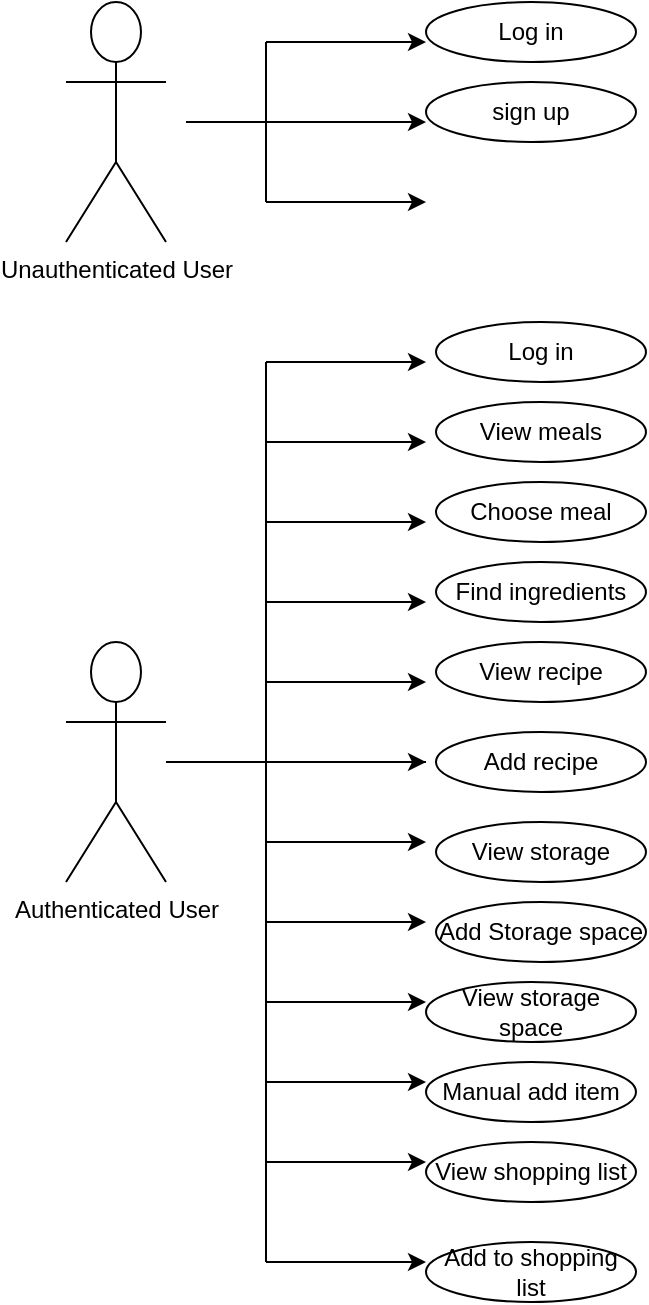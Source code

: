 <mxfile version="13.10.3" type="device"><diagram id="aookuuEoQpKp6BJPzJJ3" name="Page-1"><mxGraphModel dx="1422" dy="1894" grid="1" gridSize="10" guides="1" tooltips="1" connect="1" arrows="1" fold="1" page="1" pageScale="1" pageWidth="850" pageHeight="1100" math="0" shadow="0"><root><mxCell id="0"/><mxCell id="1" parent="0"/><mxCell id="_sZS7S9xVrs9elhhhIvY-1" value="Authenticated User" style="shape=umlActor;verticalLabelPosition=bottom;verticalAlign=top;html=1;outlineConnect=0;" vertex="1" parent="1"><mxGeometry x="180" y="260" width="50" height="120" as="geometry"/></mxCell><mxCell id="_sZS7S9xVrs9elhhhIvY-4" value="" style="endArrow=none;html=1;" edge="1" parent="1" source="_sZS7S9xVrs9elhhhIvY-1"><mxGeometry width="50" height="50" relative="1" as="geometry"><mxPoint x="400" y="430" as="sourcePoint"/><mxPoint x="360" y="320" as="targetPoint"/></mxGeometry></mxCell><mxCell id="_sZS7S9xVrs9elhhhIvY-5" value="" style="endArrow=none;html=1;" edge="1" parent="1"><mxGeometry width="50" height="50" relative="1" as="geometry"><mxPoint x="280" y="570" as="sourcePoint"/><mxPoint x="280" y="120" as="targetPoint"/></mxGeometry></mxCell><mxCell id="_sZS7S9xVrs9elhhhIvY-6" value="" style="endArrow=classic;html=1;" edge="1" parent="1"><mxGeometry width="50" height="50" relative="1" as="geometry"><mxPoint x="280" y="120" as="sourcePoint"/><mxPoint x="360" y="120" as="targetPoint"/></mxGeometry></mxCell><mxCell id="_sZS7S9xVrs9elhhhIvY-8" value="" style="endArrow=classic;html=1;" edge="1" parent="1"><mxGeometry width="50" height="50" relative="1" as="geometry"><mxPoint x="280" y="160" as="sourcePoint"/><mxPoint x="360" y="160" as="targetPoint"/></mxGeometry></mxCell><mxCell id="_sZS7S9xVrs9elhhhIvY-9" value="Log in" style="ellipse;whiteSpace=wrap;html=1;" vertex="1" parent="1"><mxGeometry x="365" y="100" width="105" height="30" as="geometry"/></mxCell><mxCell id="_sZS7S9xVrs9elhhhIvY-10" value="View meals" style="ellipse;whiteSpace=wrap;html=1;" vertex="1" parent="1"><mxGeometry x="365" y="140" width="105" height="30" as="geometry"/></mxCell><mxCell id="_sZS7S9xVrs9elhhhIvY-11" value="" style="endArrow=classic;html=1;" edge="1" parent="1"><mxGeometry width="50" height="50" relative="1" as="geometry"><mxPoint x="280" y="200" as="sourcePoint"/><mxPoint x="360" y="200" as="targetPoint"/></mxGeometry></mxCell><mxCell id="_sZS7S9xVrs9elhhhIvY-12" value="Choose meal" style="ellipse;whiteSpace=wrap;html=1;" vertex="1" parent="1"><mxGeometry x="365" y="180" width="105" height="30" as="geometry"/></mxCell><mxCell id="_sZS7S9xVrs9elhhhIvY-13" value="" style="endArrow=classic;html=1;" edge="1" parent="1"><mxGeometry width="50" height="50" relative="1" as="geometry"><mxPoint x="280" y="240" as="sourcePoint"/><mxPoint x="360" y="240" as="targetPoint"/></mxGeometry></mxCell><mxCell id="_sZS7S9xVrs9elhhhIvY-15" value="Find ingredients" style="ellipse;whiteSpace=wrap;html=1;" vertex="1" parent="1"><mxGeometry x="365" y="220" width="105" height="30" as="geometry"/></mxCell><mxCell id="_sZS7S9xVrs9elhhhIvY-17" value="" style="endArrow=classic;html=1;" edge="1" parent="1"><mxGeometry width="50" height="50" relative="1" as="geometry"><mxPoint x="280" y="280" as="sourcePoint"/><mxPoint x="360" y="280" as="targetPoint"/><Array as="points"><mxPoint x="320" y="280"/></Array></mxGeometry></mxCell><mxCell id="_sZS7S9xVrs9elhhhIvY-18" value="View recipe" style="ellipse;whiteSpace=wrap;html=1;" vertex="1" parent="1"><mxGeometry x="365" y="260" width="105" height="30" as="geometry"/></mxCell><mxCell id="_sZS7S9xVrs9elhhhIvY-19" value="" style="endArrow=classic;html=1;" edge="1" parent="1"><mxGeometry width="50" height="50" relative="1" as="geometry"><mxPoint x="340" y="320" as="sourcePoint"/><mxPoint x="360" y="320" as="targetPoint"/></mxGeometry></mxCell><mxCell id="_sZS7S9xVrs9elhhhIvY-20" value="Add recipe" style="ellipse;whiteSpace=wrap;html=1;" vertex="1" parent="1"><mxGeometry x="365" y="305" width="105" height="30" as="geometry"/></mxCell><mxCell id="_sZS7S9xVrs9elhhhIvY-21" value="" style="endArrow=classic;html=1;" edge="1" parent="1"><mxGeometry width="50" height="50" relative="1" as="geometry"><mxPoint x="280" y="360" as="sourcePoint"/><mxPoint x="360" y="360" as="targetPoint"/><Array as="points"><mxPoint x="320" y="360"/></Array></mxGeometry></mxCell><mxCell id="_sZS7S9xVrs9elhhhIvY-22" value="" style="endArrow=classic;html=1;" edge="1" parent="1"><mxGeometry width="50" height="50" relative="1" as="geometry"><mxPoint x="280" y="400" as="sourcePoint"/><mxPoint x="360" y="400" as="targetPoint"/><Array as="points"><mxPoint x="320" y="400"/><mxPoint x="340" y="400"/></Array></mxGeometry></mxCell><mxCell id="_sZS7S9xVrs9elhhhIvY-23" value="" style="endArrow=classic;html=1;" edge="1" parent="1"><mxGeometry width="50" height="50" relative="1" as="geometry"><mxPoint x="280" y="440" as="sourcePoint"/><mxPoint x="360" y="440" as="targetPoint"/><Array as="points"><mxPoint x="320" y="440"/></Array></mxGeometry></mxCell><mxCell id="_sZS7S9xVrs9elhhhIvY-24" value="" style="endArrow=classic;html=1;" edge="1" parent="1"><mxGeometry width="50" height="50" relative="1" as="geometry"><mxPoint x="280" y="520" as="sourcePoint"/><mxPoint x="360" y="520" as="targetPoint"/><Array as="points"><mxPoint x="320" y="520"/></Array></mxGeometry></mxCell><mxCell id="_sZS7S9xVrs9elhhhIvY-25" value="" style="endArrow=classic;html=1;" edge="1" parent="1"><mxGeometry width="50" height="50" relative="1" as="geometry"><mxPoint x="280" y="480" as="sourcePoint"/><mxPoint x="360" y="480" as="targetPoint"/><Array as="points"><mxPoint x="320" y="480"/></Array></mxGeometry></mxCell><mxCell id="_sZS7S9xVrs9elhhhIvY-26" value="View storage" style="ellipse;whiteSpace=wrap;html=1;" vertex="1" parent="1"><mxGeometry x="365" y="350" width="105" height="30" as="geometry"/></mxCell><mxCell id="_sZS7S9xVrs9elhhhIvY-27" value="Add Storage space" style="ellipse;whiteSpace=wrap;html=1;" vertex="1" parent="1"><mxGeometry x="365" y="390" width="105" height="30" as="geometry"/></mxCell><mxCell id="_sZS7S9xVrs9elhhhIvY-28" value="View storage space" style="ellipse;whiteSpace=wrap;html=1;" vertex="1" parent="1"><mxGeometry x="360" y="430" width="105" height="30" as="geometry"/></mxCell><mxCell id="_sZS7S9xVrs9elhhhIvY-29" value="Manual add item" style="ellipse;whiteSpace=wrap;html=1;" vertex="1" parent="1"><mxGeometry x="360" y="470" width="105" height="30" as="geometry"/></mxCell><mxCell id="_sZS7S9xVrs9elhhhIvY-30" value="View shopping list" style="ellipse;whiteSpace=wrap;html=1;" vertex="1" parent="1"><mxGeometry x="360" y="510" width="105" height="30" as="geometry"/></mxCell><mxCell id="_sZS7S9xVrs9elhhhIvY-32" value="" style="endArrow=classic;html=1;" edge="1" parent="1"><mxGeometry width="50" height="50" relative="1" as="geometry"><mxPoint x="280" y="570" as="sourcePoint"/><mxPoint x="360" y="570" as="targetPoint"/></mxGeometry></mxCell><mxCell id="_sZS7S9xVrs9elhhhIvY-33" value="Add to shopping list" style="ellipse;whiteSpace=wrap;html=1;" vertex="1" parent="1"><mxGeometry x="360" y="560" width="105" height="30" as="geometry"/></mxCell><mxCell id="_sZS7S9xVrs9elhhhIvY-34" value="Unauthenticated User" style="shape=umlActor;verticalLabelPosition=bottom;verticalAlign=top;html=1;outlineConnect=0;" vertex="1" parent="1"><mxGeometry x="180" y="-60" width="50" height="120" as="geometry"/></mxCell><mxCell id="_sZS7S9xVrs9elhhhIvY-36" value="" style="endArrow=classic;html=1;" edge="1" parent="1"><mxGeometry width="50" height="50" relative="1" as="geometry"><mxPoint x="240" as="sourcePoint"/><mxPoint x="360" as="targetPoint"/></mxGeometry></mxCell><mxCell id="_sZS7S9xVrs9elhhhIvY-37" value="" style="endArrow=none;html=1;" edge="1" parent="1"><mxGeometry width="50" height="50" relative="1" as="geometry"><mxPoint x="280" y="40" as="sourcePoint"/><mxPoint x="280" y="-40" as="targetPoint"/></mxGeometry></mxCell><mxCell id="_sZS7S9xVrs9elhhhIvY-38" value="" style="endArrow=classic;html=1;" edge="1" parent="1"><mxGeometry width="50" height="50" relative="1" as="geometry"><mxPoint x="280" y="-40" as="sourcePoint"/><mxPoint x="360" y="-40" as="targetPoint"/></mxGeometry></mxCell><mxCell id="_sZS7S9xVrs9elhhhIvY-39" value="" style="endArrow=classic;html=1;" edge="1" parent="1"><mxGeometry width="50" height="50" relative="1" as="geometry"><mxPoint x="280" y="40" as="sourcePoint"/><mxPoint x="360" y="40" as="targetPoint"/></mxGeometry></mxCell><mxCell id="_sZS7S9xVrs9elhhhIvY-40" value="Log in" style="ellipse;whiteSpace=wrap;html=1;" vertex="1" parent="1"><mxGeometry x="360" y="-60" width="105" height="30" as="geometry"/></mxCell><mxCell id="_sZS7S9xVrs9elhhhIvY-41" value="sign up" style="ellipse;whiteSpace=wrap;html=1;" vertex="1" parent="1"><mxGeometry x="360" y="-20" width="105" height="30" as="geometry"/></mxCell></root></mxGraphModel></diagram></mxfile>